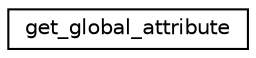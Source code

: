 digraph "Graphical Class Hierarchy"
{
 // INTERACTIVE_SVG=YES
 // LATEX_PDF_SIZE
  edge [fontname="Helvetica",fontsize="10",labelfontname="Helvetica",labelfontsize="10"];
  node [fontname="Helvetica",fontsize="10",shape=record];
  rankdir="LR";
  Node0 [label="get_global_attribute",height=0.2,width=0.4,color="black", fillcolor="white", style="filled",URL="$interfacenetcdf__io__mod_1_1get__global__attribute.html",tooltip=" "];
}
